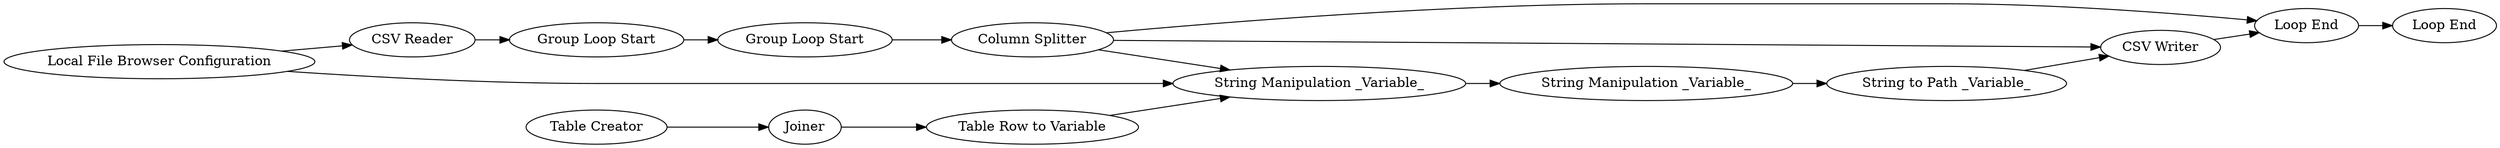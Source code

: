 digraph {
	1 [label="CSV Reader"]
	25 [label="Column Splitter"]
	30 [label="CSV Writer"]
	32 [label="Local File Browser Configuration"]
	36 [label="Loop End"]
	37 [label="Loop End"]
	24 [label="Table Creator"]
	28 [label=Joiner]
	29 [label="Table Row to Variable"]
	33 [label="String Manipulation _Variable_"]
	34 [label="String Manipulation _Variable_"]
	35 [label="String to Path _Variable_"]
	39 [label="Group Loop Start"]
	40 [label="Group Loop Start"]
	24 -> 28
	28 -> 29
	29 -> 33
	33 -> 34
	34 -> 35
	1 -> 39
	25 -> 30
	25 -> 36
	25 -> 33
	30 -> 36
	32 -> 1
	32 -> 33
	36 -> 37
	35 -> 30
	39 -> 40
	40 -> 25
	rankdir=LR
}
